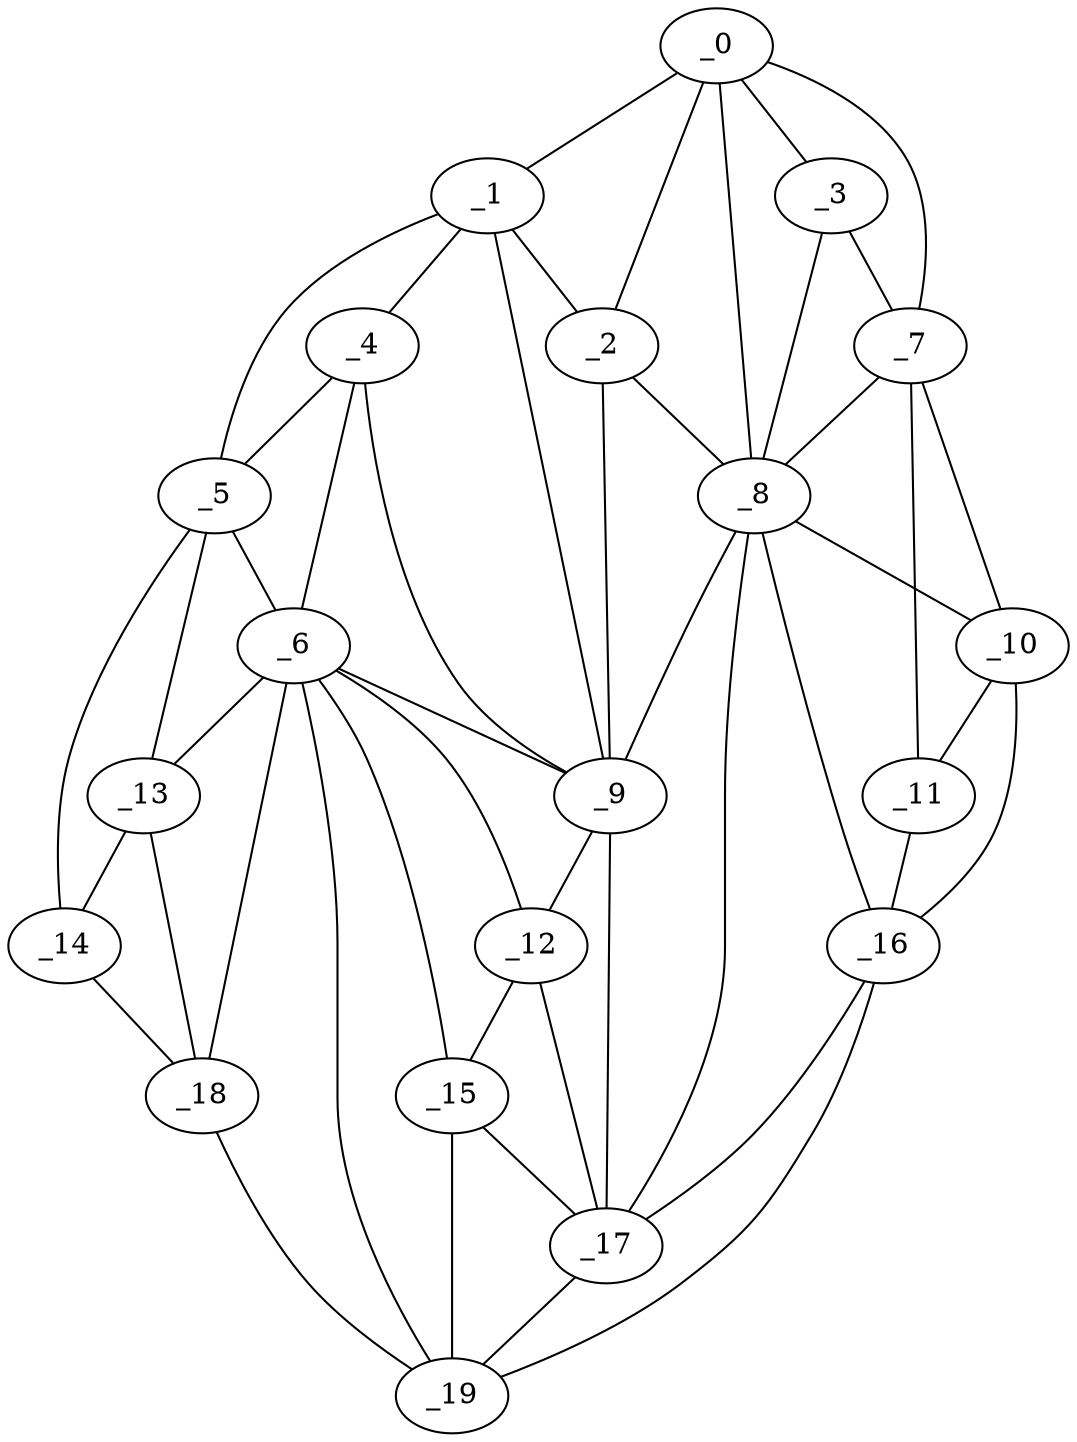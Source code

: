 graph "obj14__210.gxl" {
	_0	 [x=38,
		y=22];
	_1	 [x=40,
		y=60];
	_0 -- _1	 [valence=1];
	_2	 [x=41,
		y=50];
	_0 -- _2	 [valence=1];
	_3	 [x=45,
		y=16];
	_0 -- _3	 [valence=1];
	_7	 [x=59,
		y=3];
	_0 -- _7	 [valence=1];
	_8	 [x=59,
		y=25];
	_0 -- _8	 [valence=1];
	_1 -- _2	 [valence=2];
	_4	 [x=48,
		y=81];
	_1 -- _4	 [valence=1];
	_5	 [x=48,
		y=123];
	_1 -- _5	 [valence=1];
	_9	 [x=65,
		y=56];
	_1 -- _9	 [valence=1];
	_2 -- _8	 [valence=2];
	_2 -- _9	 [valence=1];
	_3 -- _7	 [valence=2];
	_3 -- _8	 [valence=2];
	_4 -- _5	 [valence=2];
	_6	 [x=55,
		y=91];
	_4 -- _6	 [valence=1];
	_4 -- _9	 [valence=2];
	_5 -- _6	 [valence=1];
	_13	 [x=94,
		y=109];
	_5 -- _13	 [valence=2];
	_14	 [x=94,
		y=119];
	_5 -- _14	 [valence=1];
	_6 -- _9	 [valence=2];
	_12	 [x=93,
		y=66];
	_6 -- _12	 [valence=2];
	_6 -- _13	 [valence=2];
	_15	 [x=96,
		y=79];
	_6 -- _15	 [valence=1];
	_18	 [x=97,
		y=97];
	_6 -- _18	 [valence=1];
	_19	 [x=98,
		y=85];
	_6 -- _19	 [valence=2];
	_7 -- _8	 [valence=2];
	_10	 [x=70,
		y=14];
	_7 -- _10	 [valence=2];
	_11	 [x=92,
		y=11];
	_7 -- _11	 [valence=1];
	_8 -- _9	 [valence=2];
	_8 -- _10	 [valence=2];
	_16	 [x=97,
		y=28];
	_8 -- _16	 [valence=2];
	_17	 [x=97,
		y=44];
	_8 -- _17	 [valence=1];
	_9 -- _12	 [valence=1];
	_9 -- _17	 [valence=2];
	_10 -- _11	 [valence=2];
	_10 -- _16	 [valence=2];
	_11 -- _16	 [valence=1];
	_12 -- _15	 [valence=2];
	_12 -- _17	 [valence=1];
	_13 -- _14	 [valence=2];
	_13 -- _18	 [valence=2];
	_14 -- _18	 [valence=1];
	_15 -- _17	 [valence=1];
	_15 -- _19	 [valence=2];
	_16 -- _17	 [valence=1];
	_16 -- _19	 [valence=1];
	_17 -- _19	 [valence=2];
	_18 -- _19	 [valence=1];
}

